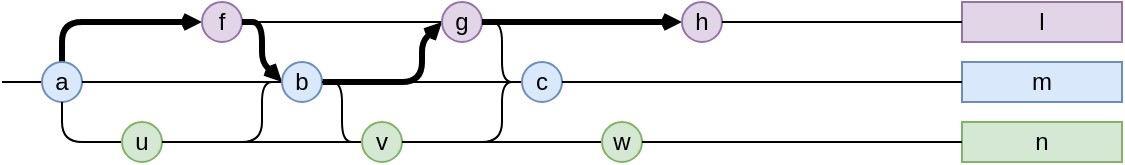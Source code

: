 <mxfile compressed="false" version="17.4.2" type="device">
<diagram id="a" name="Page-1">
  <mxGraphModel dx="532" dy="766" grid="1" gridSize="10" guides="1" tooltips="1" connect="1" arrows="1" fold="1" page="1" pageScale="1" pageWidth="413" pageHeight="583" math="0" shadow="0">
    <root>
      <mxCell id="0" />
      <mxCell id="1" parent="0" />
      <mxCell id="box1" value="l" style="rounded=0;whiteSpace=wrap;html=1;fillColor=#e1d5e7;strokeColor=#9673a6;" parent="1" vertex="1">
        <mxGeometry x="480" y="20" width="80" height="20" as="geometry" />
      </mxCell>
    <mxCell id="l13" value="" style="endArrow=open;html=1;rounded=1;exitX=0.5;exitY=0;exitDx=0;exitDy=0;entryX=0;entryY=0.5;entryDx=0;entryDy=0;endSize=3;endFill=1;strokeWidth=3;" edge="1" parent="1" source="b4" target="b6">
      <mxGeometry width="50" height="50" relative="1" as="geometry">
        <mxPoint x="30" y="70" as="sourcePoint" />
        <mxPoint x="100" y="30" as="targetPoint" />
        <Array as="points">
          <mxPoint x="30" y="30" />
        </Array>
      </mxGeometry>
    </mxCell>
      <mxCell id="b6" value="f" style="ellipse;whiteSpace=wrap;html=1;fillColor=#e1d5e7;strokeColor=#9673a6;" vertex="1" parent="1">
        <mxGeometry x="100" y="20" width="20" height="20" as="geometry" />
      </mxCell>
    <mxCell id="l14" value="" style="endArrow=none;html=1;rounded=1;exitX=1;exitY=0.5;exitDx=0;exitDy=0;entryX=0;entryY=0.5;entryDx=0;entryDy=0;" edge="1" parent="1" source="b6" target="b9">
      <mxGeometry width="50" height="50" relative="1" as="geometry">
        <mxPoint x="120" y="30" as="sourcePoint" />
        <mxPoint x="220" y="30" as="targetPoint" />
      </mxGeometry>
    </mxCell>
    <mxCell id="l15" value="" style="endArrow=open;html=1;rounded=1;exitX=1;exitY=0.5;exitDx=0;exitDy=0;entryX=0;entryY=0.5;entryDx=0;entryDy=0;endSize=3;endFill=1;strokeWidth=3;" edge="1" parent="1" source="b7" target="b9">
      <mxGeometry width="50" height="50" relative="1" as="geometry">
        <mxPoint x="160" y="60" as="sourcePoint" />
        <mxPoint x="220" y="30" as="targetPoint" />
        <Array as="points">
          <mxPoint x="210" y="60" />
          <mxPoint x="210" y="40" />
        </Array>
      </mxGeometry>
    </mxCell>
      <mxCell id="b9" value="g" style="ellipse;whiteSpace=wrap;html=1;fillColor=#e1d5e7;strokeColor=#9673a6;" vertex="1" parent="1">
        <mxGeometry x="220" y="20" width="20" height="20" as="geometry" />
      </mxCell>
    <mxCell id="l16" value="" style="endArrow=open;html=1;rounded=1;exitX=1;exitY=0.5;exitDx=0;exitDy=0;entryX=0;entryY=0.5;entryDx=0;entryDy=0;endSize=3;endFill=1;strokeWidth=3;" edge="1" parent="1" source="b9" target="b12">
      <mxGeometry width="50" height="50" relative="1" as="geometry">
        <mxPoint x="240" y="30" as="sourcePoint" />
        <mxPoint x="340" y="30" as="targetPoint" />
      </mxGeometry>
    </mxCell>
      <mxCell id="b12" value="h" style="ellipse;whiteSpace=wrap;html=1;fillColor=#e1d5e7;strokeColor=#9673a6;" vertex="1" parent="1">
        <mxGeometry x="340" y="20" width="20" height="20" as="geometry" />
      </mxCell>
    <mxCell id="l17" value="" style="endArrow=none;html=1;rounded=1;exitX=1;exitY=0.5;exitDx=0;exitDy=0;entryX=0;entryY=0.5;entryDx=0;entryDy=0;" edge="1" parent="1" source="b12" target="box1">
      <mxGeometry width="50" height="50" relative="1" as="geometry">
        <mxPoint x="360" y="30" as="sourcePoint" />
        <mxPoint x="480" y="30" as="targetPoint" />
      </mxGeometry>
    </mxCell>
      <mxCell id="box2" value="m" style="rounded=0;whiteSpace=wrap;html=1;fillColor=#dae8fc;strokeColor=#6c8ebf;" parent="1" vertex="1">
        <mxGeometry x="480" y="50" width="80" height="20" as="geometry" />
      </mxCell>
    <mxCell id="l18" value="" style="endArrow=none;html=1;rounded=1;entryX=0;entryY=0.5;entryDx=0;entryDy=0;" edge="1" parent="1" target="b4">
      <mxGeometry width="50" height="50" relative="1" as="geometry">
        <mxPoint x="0" y="60" as="sourcePoint" />
        <mxPoint x="20" y="60" as="targetPoint" />
      </mxGeometry>
    </mxCell>
      <mxCell id="b4" value="a" style="ellipse;whiteSpace=wrap;html=1;fillColor=#dae8fc;strokeColor=#6c8ebf;" vertex="1" parent="1">
        <mxGeometry x="20" y="50" width="20" height="20" as="geometry" />
      </mxCell>
    <mxCell id="l19" value="" style="endArrow=none;html=1;rounded=1;exitX=1;exitY=0.5;exitDx=0;exitDy=0;entryX=0;entryY=0.5;entryDx=0;entryDy=0;" edge="1" parent="1" source="b4" target="b7">
      <mxGeometry width="50" height="50" relative="1" as="geometry">
        <mxPoint x="40" y="60" as="sourcePoint" />
        <mxPoint x="140" y="60" as="targetPoint" />
      </mxGeometry>
    </mxCell>
    <mxCell id="l20" value="" style="endArrow=open;html=1;rounded=1;exitX=1;exitY=0.5;exitDx=0;exitDy=0;entryX=0;entryY=0.5;entryDx=0;entryDy=0;endSize=3;endFill=1;strokeWidth=3;" edge="1" parent="1" source="b6" target="b7">
      <mxGeometry width="50" height="50" relative="1" as="geometry">
        <mxPoint x="120" y="30" as="sourcePoint" />
        <mxPoint x="140" y="60" as="targetPoint" />
        <Array as="points">
          <mxPoint x="130" y="30" />
          <mxPoint x="130" y="50" />
        </Array>
      </mxGeometry>
    </mxCell>
    <mxCell id="l21" value="" style="endArrow=none;html=1;rounded=1;exitX=1;exitY=0.5;exitDx=0;exitDy=0;entryX=0;entryY=0.5;entryDx=0;entryDy=0;" edge="1" parent="1" source="b5" target="b7">
      <mxGeometry width="50" height="50" relative="1" as="geometry">
        <mxPoint x="80" y="90" as="sourcePoint" />
        <mxPoint x="140" y="60" as="targetPoint" />
        <Array as="points">
          <mxPoint x="130" y="90" />
          <mxPoint x="130" y="60" />
        </Array>
      </mxGeometry>
    </mxCell>
      <mxCell id="b7" value="b" style="ellipse;whiteSpace=wrap;html=1;fillColor=#dae8fc;strokeColor=#6c8ebf;" vertex="1" parent="1">
        <mxGeometry x="140" y="50" width="20" height="20" as="geometry" />
      </mxCell>
    <mxCell id="l22" value="" style="endArrow=none;html=1;rounded=1;exitX=1;exitY=0.5;exitDx=0;exitDy=0;entryX=0;entryY=0.5;entryDx=0;entryDy=0;" edge="1" parent="1" source="b7" target="b10">
      <mxGeometry width="50" height="50" relative="1" as="geometry">
        <mxPoint x="160" y="60" as="sourcePoint" />
        <mxPoint x="260" y="60" as="targetPoint" />
      </mxGeometry>
    </mxCell>
    <mxCell id="l23" value="" style="endArrow=none;html=1;rounded=1;exitX=1;exitY=0.5;exitDx=0;exitDy=0;entryX=0;entryY=0.5;entryDx=0;entryDy=0;" edge="1" parent="1" source="b9" target="b10">
      <mxGeometry width="50" height="50" relative="1" as="geometry">
        <mxPoint x="240" y="30" as="sourcePoint" />
        <mxPoint x="260" y="60" as="targetPoint" />
        <Array as="points">
          <mxPoint x="250" y="30" />
          <mxPoint x="250" y="60" />
        </Array>
      </mxGeometry>
    </mxCell>
    <mxCell id="l24" value="" style="endArrow=none;html=1;rounded=1;exitX=1;exitY=0.5;exitDx=0;exitDy=0;entryX=0;entryY=0.5;entryDx=0;entryDy=0;" edge="1" parent="1" source="b8" target="b10">
      <mxGeometry width="50" height="50" relative="1" as="geometry">
        <mxPoint x="200" y="90" as="sourcePoint" />
        <mxPoint x="260" y="60" as="targetPoint" />
        <Array as="points">
          <mxPoint x="250" y="90" />
          <mxPoint x="250" y="60" />
        </Array>
      </mxGeometry>
    </mxCell>
      <mxCell id="b10" value="c" style="ellipse;whiteSpace=wrap;html=1;fillColor=#dae8fc;strokeColor=#6c8ebf;" vertex="1" parent="1">
        <mxGeometry x="260" y="50" width="20" height="20" as="geometry" />
      </mxCell>
    <mxCell id="l25" value="" style="endArrow=none;html=1;rounded=1;exitX=1;exitY=0.5;exitDx=0;exitDy=0;entryX=0;entryY=0.5;entryDx=0;entryDy=0;" edge="1" parent="1" source="b10" target="box2">
      <mxGeometry width="50" height="50" relative="1" as="geometry">
        <mxPoint x="280" y="60" as="sourcePoint" />
        <mxPoint x="480" y="60" as="targetPoint" />
      </mxGeometry>
    </mxCell>
      <mxCell id="box3" value="n" style="rounded=0;whiteSpace=wrap;html=1;fillColor=#d5e8d4;strokeColor=#82b366;" parent="1" vertex="1">
        <mxGeometry x="480" y="80" width="80" height="20" as="geometry" />
      </mxCell>
    <mxCell id="l26" value="" style="endArrow=none;html=1;rounded=1;exitX=0.5;exitY=1;exitDx=0;exitDy=0;entryX=0;entryY=0.5;entryDx=0;entryDy=0;" edge="1" parent="1" source="b4" target="b5">
      <mxGeometry width="50" height="50" relative="1" as="geometry">
        <mxPoint x="30" y="50" as="sourcePoint" />
        <mxPoint x="60" y="90" as="targetPoint" />
        <Array as="points">
          <mxPoint x="30" y="90" />
        </Array>
      </mxGeometry>
    </mxCell>
      <mxCell id="b5" value="u" style="ellipse;whiteSpace=wrap;html=1;fillColor=#d5e8d4;strokeColor=#82b366;" vertex="1" parent="1">
        <mxGeometry x="60" y="80" width="20" height="20" as="geometry" />
      </mxCell>
    <mxCell id="l27" value="" style="endArrow=none;html=1;rounded=1;exitX=1;exitY=0.5;exitDx=0;exitDy=0;entryX=0;entryY=0.5;entryDx=0;entryDy=0;" edge="1" parent="1" source="b5" target="b8">
      <mxGeometry width="50" height="50" relative="1" as="geometry">
        <mxPoint x="80" y="90" as="sourcePoint" />
        <mxPoint x="180" y="90" as="targetPoint" />
      </mxGeometry>
    </mxCell>
    <mxCell id="l28" value="" style="endArrow=none;html=1;rounded=1;exitX=1;exitY=0.5;exitDx=0;exitDy=0;entryX=0;entryY=0.5;entryDx=0;entryDy=0;" edge="1" parent="1" source="b7" target="b8">
      <mxGeometry width="50" height="50" relative="1" as="geometry">
        <mxPoint x="160" y="60" as="sourcePoint" />
        <mxPoint x="180" y="90" as="targetPoint" />
        <Array as="points">
          <mxPoint x="170" y="60" />
          <mxPoint x="170" y="90" />
        </Array>
      </mxGeometry>
    </mxCell>
      <mxCell id="b8" value="v" style="ellipse;whiteSpace=wrap;html=1;fillColor=#d5e8d4;strokeColor=#82b366;" vertex="1" parent="1">
        <mxGeometry x="180" y="80" width="20" height="20" as="geometry" />
      </mxCell>
    <mxCell id="l29" value="" style="endArrow=none;html=1;rounded=1;exitX=1;exitY=0.5;exitDx=0;exitDy=0;entryX=0;entryY=0.5;entryDx=0;entryDy=0;" edge="1" parent="1" source="b8" target="b11">
      <mxGeometry width="50" height="50" relative="1" as="geometry">
        <mxPoint x="200" y="90" as="sourcePoint" />
        <mxPoint x="300" y="90" as="targetPoint" />
      </mxGeometry>
    </mxCell>
      <mxCell id="b11" value="w" style="ellipse;whiteSpace=wrap;html=1;fillColor=#d5e8d4;strokeColor=#82b366;" vertex="1" parent="1">
        <mxGeometry x="300" y="80" width="20" height="20" as="geometry" />
      </mxCell>
    <mxCell id="l30" value="" style="endArrow=none;html=1;rounded=1;exitX=1;exitY=0.5;exitDx=0;exitDy=0;entryX=0;entryY=0.5;entryDx=0;entryDy=0;" edge="1" parent="1" source="b11" target="box3">
      <mxGeometry width="50" height="50" relative="1" as="geometry">
        <mxPoint x="320" y="90" as="sourcePoint" />
        <mxPoint x="480" y="90" as="targetPoint" />
      </mxGeometry>
    </mxCell>
      </root>
    </mxGraphModel>
  </diagram>
</mxfile>